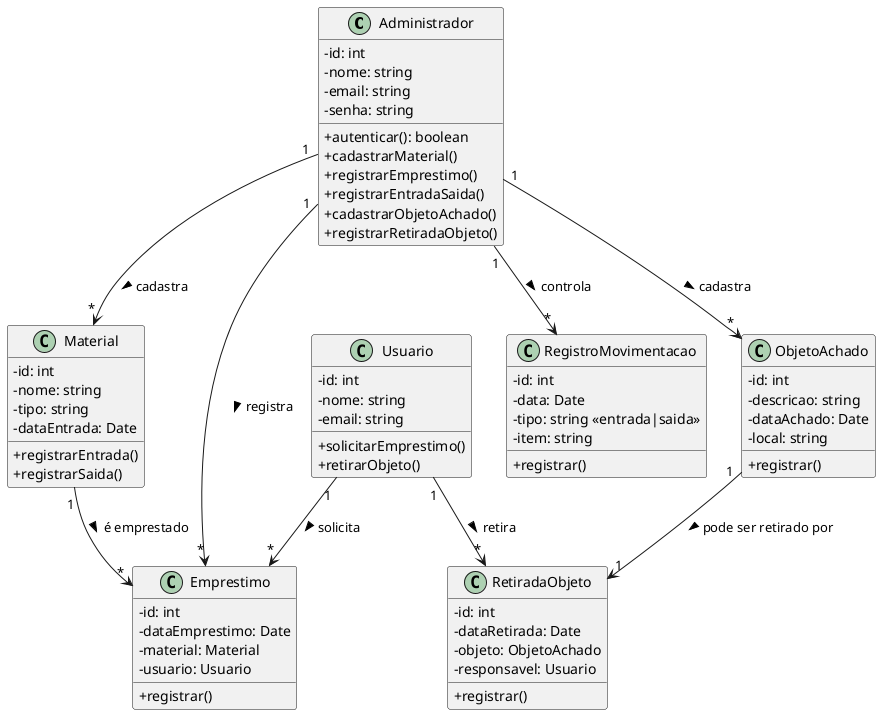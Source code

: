 @startuml
skinparam classAttributeIconSize 0

class Administrador {
  - id: int
  - nome: string
  - email: string
  - senha: string
  + autenticar(): boolean
  + cadastrarMaterial()
  + registrarEmprestimo()
  + registrarEntradaSaida()
  + cadastrarObjetoAchado()
  + registrarRetiradaObjeto()
}

class Usuario {
  - id: int
  - nome: string
  - email: string
  + solicitarEmprestimo()
  + retirarObjeto()
}

class Material {
  - id: int
  - nome: string
  - tipo: string
  - dataEntrada: Date
  + registrarEntrada()
  + registrarSaida()
}

class Emprestimo {
  - id: int
  - dataEmprestimo: Date
  - material: Material
  - usuario: Usuario
  + registrar()
}

class ObjetoAchado {
  - id: int
  - descricao: string
  - dataAchado: Date
  - local: string
  + registrar()
}

class RetiradaObjeto {
  - id: int
  - dataRetirada: Date
  - objeto: ObjetoAchado
  - responsavel: Usuario
  + registrar()
}

class RegistroMovimentacao {
  - id: int
  - data: Date
  - tipo: string <<entrada|saida>>
  - item: string
  + registrar()
}

Administrador "1" --> "*" Material : cadastra >
Administrador "1" --> "*" ObjetoAchado : cadastra >
Administrador "1" --> "*" Emprestimo : registra >
Administrador "1" --> "*" RegistroMovimentacao : controla >

Usuario "1" --> "*" Emprestimo : solicita >
Usuario "1" --> "*" RetiradaObjeto : retira >

Material "1" --> "*" Emprestimo : é emprestado >
ObjetoAchado "1" --> "1" RetiradaObjeto : pode ser retirado por >

@enduml
